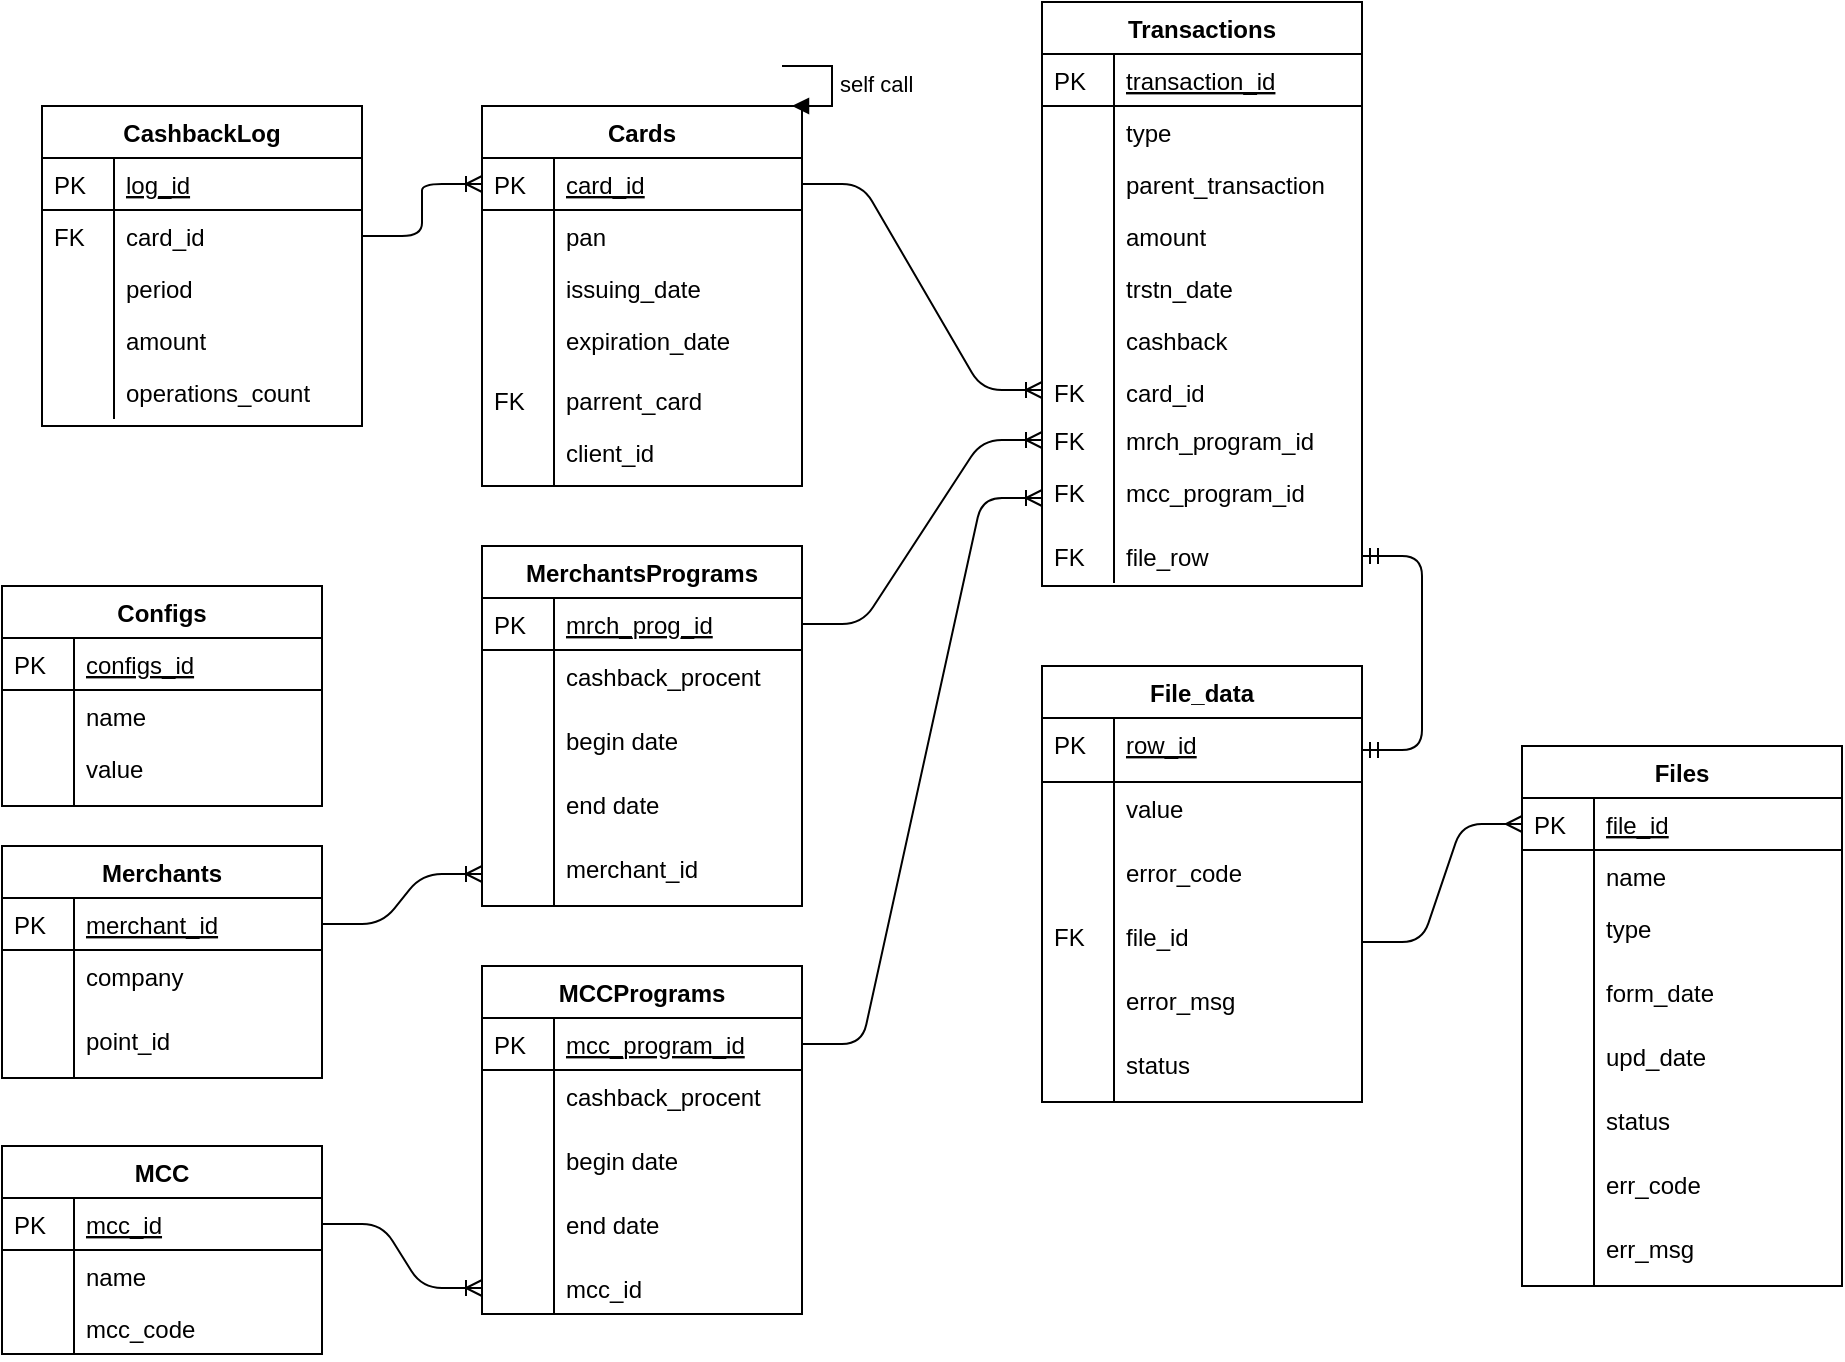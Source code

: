 <mxfile version="12.6.5" type="device"><diagram id="C5RBs43oDa-KdzZeNtuy" name="Page-1"><mxGraphModel dx="868" dy="510" grid="1" gridSize="10" guides="1" tooltips="1" connect="1" arrows="1" fold="1" page="1" pageScale="1" pageWidth="827" pageHeight="1169" math="0" shadow="0"><root><mxCell id="WIyWlLk6GJQsqaUBKTNV-0"/><mxCell id="WIyWlLk6GJQsqaUBKTNV-1" parent="WIyWlLk6GJQsqaUBKTNV-0"/><mxCell id="gEONEo4v_R8GMFV86yRh-58" value="" style="edgeStyle=entityRelationEdgeStyle;fontSize=12;html=1;endArrow=ERoneToMany;exitX=1;exitY=0.5;exitDx=0;exitDy=0;entryX=0;entryY=0.5;entryDx=0;entryDy=0;" parent="WIyWlLk6GJQsqaUBKTNV-1" source="zkfFHV4jXpPFQw0GAbJ--57" target="gEONEo4v_R8GMFV86yRh-26" edge="1"><mxGeometry width="100" height="100" relative="1" as="geometry"><mxPoint x="570" y="620" as="sourcePoint"/><mxPoint x="610" y="460" as="targetPoint"/></mxGeometry></mxCell><mxCell id="gEONEo4v_R8GMFV86yRh-15" value="Transactions" style="swimlane;fontStyle=1;childLayout=stackLayout;horizontal=1;startSize=26;horizontalStack=0;resizeParent=1;resizeLast=0;collapsible=1;marginBottom=0;rounded=0;shadow=0;strokeWidth=1;" parent="WIyWlLk6GJQsqaUBKTNV-1" vertex="1"><mxGeometry x="520" y="188" width="160" height="292" as="geometry"><mxRectangle x="20" y="80" width="160" height="26" as="alternateBounds"/></mxGeometry></mxCell><mxCell id="gEONEo4v_R8GMFV86yRh-16" value="transaction_id" style="shape=partialRectangle;top=0;left=0;right=0;bottom=1;align=left;verticalAlign=top;fillColor=none;spacingLeft=40;spacingRight=4;overflow=hidden;rotatable=0;points=[[0,0.5],[1,0.5]];portConstraint=eastwest;dropTarget=0;rounded=0;shadow=0;strokeWidth=1;fontStyle=4" parent="gEONEo4v_R8GMFV86yRh-15" vertex="1"><mxGeometry y="26" width="160" height="26" as="geometry"/></mxCell><mxCell id="gEONEo4v_R8GMFV86yRh-17" value="PK" style="shape=partialRectangle;top=0;left=0;bottom=0;fillColor=none;align=left;verticalAlign=top;spacingLeft=4;spacingRight=4;overflow=hidden;rotatable=0;points=[];portConstraint=eastwest;part=1;" parent="gEONEo4v_R8GMFV86yRh-16" vertex="1" connectable="0"><mxGeometry width="36" height="26" as="geometry"/></mxCell><mxCell id="gEONEo4v_R8GMFV86yRh-20" value="type" style="shape=partialRectangle;top=0;left=0;right=0;bottom=0;align=left;verticalAlign=top;fillColor=none;spacingLeft=40;spacingRight=4;overflow=hidden;rotatable=0;points=[[0,0.5],[1,0.5]];portConstraint=eastwest;dropTarget=0;rounded=0;shadow=0;strokeWidth=1;" parent="gEONEo4v_R8GMFV86yRh-15" vertex="1"><mxGeometry y="52" width="160" height="26" as="geometry"/></mxCell><mxCell id="gEONEo4v_R8GMFV86yRh-21" value="" style="shape=partialRectangle;top=0;left=0;bottom=0;fillColor=none;align=left;verticalAlign=top;spacingLeft=4;spacingRight=4;overflow=hidden;rotatable=0;points=[];portConstraint=eastwest;part=1;" parent="gEONEo4v_R8GMFV86yRh-20" vertex="1" connectable="0"><mxGeometry width="36" height="26" as="geometry"/></mxCell><mxCell id="P6a0DR1xNU0cWW9KF5cL-7" value="parent_transaction" style="shape=partialRectangle;top=0;left=0;right=0;bottom=0;align=left;verticalAlign=top;fillColor=none;spacingLeft=40;spacingRight=4;overflow=hidden;rotatable=0;points=[[0,0.5],[1,0.5]];portConstraint=eastwest;dropTarget=0;rounded=0;shadow=0;strokeWidth=1;" parent="gEONEo4v_R8GMFV86yRh-15" vertex="1"><mxGeometry y="78" width="160" height="26" as="geometry"/></mxCell><mxCell id="P6a0DR1xNU0cWW9KF5cL-8" value="" style="shape=partialRectangle;top=0;left=0;bottom=0;fillColor=none;align=left;verticalAlign=top;spacingLeft=4;spacingRight=4;overflow=hidden;rotatable=0;points=[];portConstraint=eastwest;part=1;" parent="P6a0DR1xNU0cWW9KF5cL-7" vertex="1" connectable="0"><mxGeometry width="36" height="26" as="geometry"/></mxCell><mxCell id="P6a0DR1xNU0cWW9KF5cL-3" value="amount" style="shape=partialRectangle;top=0;left=0;right=0;bottom=0;align=left;verticalAlign=top;fillColor=none;spacingLeft=40;spacingRight=4;overflow=hidden;rotatable=0;points=[[0,0.5],[1,0.5]];portConstraint=eastwest;dropTarget=0;rounded=0;shadow=0;strokeWidth=1;" parent="gEONEo4v_R8GMFV86yRh-15" vertex="1"><mxGeometry y="104" width="160" height="26" as="geometry"/></mxCell><mxCell id="P6a0DR1xNU0cWW9KF5cL-4" value="" style="shape=partialRectangle;top=0;left=0;bottom=0;fillColor=none;align=left;verticalAlign=top;spacingLeft=4;spacingRight=4;overflow=hidden;rotatable=0;points=[];portConstraint=eastwest;part=1;" parent="P6a0DR1xNU0cWW9KF5cL-3" vertex="1" connectable="0"><mxGeometry width="36" height="26" as="geometry"/></mxCell><mxCell id="gEONEo4v_R8GMFV86yRh-24" value="trstn_date" style="shape=partialRectangle;top=0;left=0;right=0;bottom=0;align=left;verticalAlign=top;fillColor=none;spacingLeft=40;spacingRight=4;overflow=hidden;rotatable=0;points=[[0,0.5],[1,0.5]];portConstraint=eastwest;dropTarget=0;rounded=0;shadow=0;strokeWidth=1;" parent="gEONEo4v_R8GMFV86yRh-15" vertex="1"><mxGeometry y="130" width="160" height="26" as="geometry"/></mxCell><mxCell id="gEONEo4v_R8GMFV86yRh-25" value="" style="shape=partialRectangle;top=0;left=0;bottom=0;fillColor=none;align=left;verticalAlign=top;spacingLeft=4;spacingRight=4;overflow=hidden;rotatable=0;points=[];portConstraint=eastwest;part=1;" parent="gEONEo4v_R8GMFV86yRh-24" vertex="1" connectable="0"><mxGeometry width="36" height="26" as="geometry"/></mxCell><mxCell id="1_ylESjSprIr4D5cZhgV-0" value="cashback" style="shape=partialRectangle;top=0;left=0;right=0;bottom=0;align=left;verticalAlign=top;fillColor=none;spacingLeft=40;spacingRight=4;overflow=hidden;rotatable=0;points=[[0,0.5],[1,0.5]];portConstraint=eastwest;dropTarget=0;rounded=0;shadow=0;strokeWidth=1;" parent="gEONEo4v_R8GMFV86yRh-15" vertex="1"><mxGeometry y="156" width="160" height="26" as="geometry"/></mxCell><mxCell id="1_ylESjSprIr4D5cZhgV-1" value="" style="shape=partialRectangle;top=0;left=0;bottom=0;fillColor=none;align=left;verticalAlign=top;spacingLeft=4;spacingRight=4;overflow=hidden;rotatable=0;points=[];portConstraint=eastwest;part=1;" parent="1_ylESjSprIr4D5cZhgV-0" vertex="1" connectable="0"><mxGeometry width="36" height="26" as="geometry"/></mxCell><mxCell id="gEONEo4v_R8GMFV86yRh-26" value="card_id" style="shape=partialRectangle;top=0;left=0;right=0;bottom=0;align=left;verticalAlign=top;fillColor=none;spacingLeft=40;spacingRight=4;overflow=hidden;rotatable=0;points=[[0,0.5],[1,0.5]];portConstraint=eastwest;dropTarget=0;rounded=0;shadow=0;strokeWidth=1;" parent="gEONEo4v_R8GMFV86yRh-15" vertex="1"><mxGeometry y="182" width="160" height="24" as="geometry"/></mxCell><mxCell id="gEONEo4v_R8GMFV86yRh-27" value="FK" style="shape=partialRectangle;top=0;left=0;bottom=0;fillColor=none;align=left;verticalAlign=top;spacingLeft=4;spacingRight=4;overflow=hidden;rotatable=0;points=[];portConstraint=eastwest;part=1;" parent="gEONEo4v_R8GMFV86yRh-26" vertex="1" connectable="0"><mxGeometry width="36" height="24" as="geometry"/></mxCell><mxCell id="0Up27arB0vdvBi7z19CJ-59" value="mrch_program_id" style="shape=partialRectangle;top=0;left=0;right=0;bottom=0;align=left;verticalAlign=top;fillColor=none;spacingLeft=40;spacingRight=4;overflow=hidden;rotatable=0;points=[[0,0.5],[1,0.5]];portConstraint=eastwest;dropTarget=0;rounded=0;shadow=0;strokeWidth=1;" parent="gEONEo4v_R8GMFV86yRh-15" vertex="1"><mxGeometry y="206" width="160" height="26" as="geometry"/></mxCell><mxCell id="0Up27arB0vdvBi7z19CJ-60" value="FK" style="shape=partialRectangle;top=0;left=0;bottom=0;fillColor=none;align=left;verticalAlign=top;spacingLeft=4;spacingRight=4;overflow=hidden;rotatable=0;points=[];portConstraint=eastwest;part=1;" parent="0Up27arB0vdvBi7z19CJ-59" vertex="1" connectable="0"><mxGeometry width="36" height="26" as="geometry"/></mxCell><mxCell id="0Up27arB0vdvBi7z19CJ-61" value="mcc_program_id" style="shape=partialRectangle;top=0;left=0;right=0;bottom=0;align=left;verticalAlign=top;fillColor=none;spacingLeft=40;spacingRight=4;overflow=hidden;rotatable=0;points=[[0,0.5],[1,0.5]];portConstraint=eastwest;dropTarget=0;rounded=0;shadow=0;strokeWidth=1;" parent="gEONEo4v_R8GMFV86yRh-15" vertex="1"><mxGeometry y="232" width="160" height="32" as="geometry"/></mxCell><mxCell id="0Up27arB0vdvBi7z19CJ-62" value="FK" style="shape=partialRectangle;top=0;left=0;bottom=0;fillColor=none;align=left;verticalAlign=top;spacingLeft=4;spacingRight=4;overflow=hidden;rotatable=0;points=[];portConstraint=eastwest;part=1;" parent="0Up27arB0vdvBi7z19CJ-61" vertex="1" connectable="0"><mxGeometry width="36" height="32.0" as="geometry"/></mxCell><mxCell id="Ptuxsa6MDqTzqSJU3Ab3-44" value="file_row" style="shape=partialRectangle;top=0;left=0;right=0;bottom=0;align=left;verticalAlign=top;fillColor=none;spacingLeft=40;spacingRight=4;overflow=hidden;rotatable=0;points=[[0,0.5],[1,0.5]];portConstraint=eastwest;dropTarget=0;rounded=0;shadow=0;strokeWidth=1;" parent="gEONEo4v_R8GMFV86yRh-15" vertex="1"><mxGeometry y="264" width="160" height="26" as="geometry"/></mxCell><mxCell id="Ptuxsa6MDqTzqSJU3Ab3-45" value="FK" style="shape=partialRectangle;top=0;left=0;bottom=0;fillColor=none;align=left;verticalAlign=top;spacingLeft=4;spacingRight=4;overflow=hidden;rotatable=0;points=[];portConstraint=eastwest;part=1;" parent="Ptuxsa6MDqTzqSJU3Ab3-44" vertex="1" connectable="0"><mxGeometry width="36" height="26" as="geometry"/></mxCell><mxCell id="gEONEo4v_R8GMFV86yRh-69" value="" style="edgeStyle=entityRelationEdgeStyle;fontSize=12;html=1;endArrow=ERoneToMany;exitX=1;exitY=0.5;exitDx=0;exitDy=0;entryX=0;entryY=0.5;entryDx=0;entryDy=0;" parent="WIyWlLk6GJQsqaUBKTNV-1" source="gEONEo4v_R8GMFV86yRh-41" target="0Up27arB0vdvBi7z19CJ-59" edge="1"><mxGeometry width="100" height="100" relative="1" as="geometry"><mxPoint x="300" y="570" as="sourcePoint"/><mxPoint x="439" y="562" as="targetPoint"/></mxGeometry></mxCell><mxCell id="zkfFHV4jXpPFQw0GAbJ--56" value="Cards" style="swimlane;fontStyle=1;childLayout=stackLayout;horizontal=1;startSize=26;horizontalStack=0;resizeParent=1;resizeLast=0;collapsible=1;marginBottom=0;rounded=0;shadow=0;strokeWidth=1;" parent="WIyWlLk6GJQsqaUBKTNV-1" vertex="1"><mxGeometry x="240" y="240" width="160" height="190" as="geometry"><mxRectangle x="260" y="80" width="160" height="26" as="alternateBounds"/></mxGeometry></mxCell><mxCell id="zkfFHV4jXpPFQw0GAbJ--57" value="card_id" style="shape=partialRectangle;top=0;left=0;right=0;bottom=1;align=left;verticalAlign=top;fillColor=none;spacingLeft=40;spacingRight=4;overflow=hidden;rotatable=0;points=[[0,0.5],[1,0.5]];portConstraint=eastwest;dropTarget=0;rounded=0;shadow=0;strokeWidth=1;fontStyle=4" parent="zkfFHV4jXpPFQw0GAbJ--56" vertex="1"><mxGeometry y="26" width="160" height="26" as="geometry"/></mxCell><mxCell id="zkfFHV4jXpPFQw0GAbJ--58" value="PK" style="shape=partialRectangle;top=0;left=0;bottom=0;fillColor=none;align=left;verticalAlign=top;spacingLeft=4;spacingRight=4;overflow=hidden;rotatable=0;points=[];portConstraint=eastwest;part=1;" parent="zkfFHV4jXpPFQw0GAbJ--57" vertex="1" connectable="0"><mxGeometry width="36" height="26" as="geometry"/></mxCell><mxCell id="FwsT3WG1YBMy5_HU_AfK-5" value="pan" style="shape=partialRectangle;top=0;left=0;right=0;bottom=0;align=left;verticalAlign=top;fillColor=none;spacingLeft=40;spacingRight=4;overflow=hidden;rotatable=0;points=[[0,0.5],[1,0.5]];portConstraint=eastwest;dropTarget=0;rounded=0;shadow=0;strokeWidth=1;" parent="zkfFHV4jXpPFQw0GAbJ--56" vertex="1"><mxGeometry y="52" width="160" height="26" as="geometry"/></mxCell><mxCell id="FwsT3WG1YBMy5_HU_AfK-6" value="" style="shape=partialRectangle;top=0;left=0;bottom=0;fillColor=none;align=left;verticalAlign=top;spacingLeft=4;spacingRight=4;overflow=hidden;rotatable=0;points=[];portConstraint=eastwest;part=1;" parent="FwsT3WG1YBMy5_HU_AfK-5" vertex="1" connectable="0"><mxGeometry width="36" height="26" as="geometry"/></mxCell><mxCell id="zkfFHV4jXpPFQw0GAbJ--61" value="issuing_date" style="shape=partialRectangle;top=0;left=0;right=0;bottom=0;align=left;verticalAlign=top;fillColor=none;spacingLeft=40;spacingRight=4;overflow=hidden;rotatable=0;points=[[0,0.5],[1,0.5]];portConstraint=eastwest;dropTarget=0;rounded=0;shadow=0;strokeWidth=1;" parent="zkfFHV4jXpPFQw0GAbJ--56" vertex="1"><mxGeometry y="78" width="160" height="26" as="geometry"/></mxCell><mxCell id="zkfFHV4jXpPFQw0GAbJ--62" value="" style="shape=partialRectangle;top=0;left=0;bottom=0;fillColor=none;align=left;verticalAlign=top;spacingLeft=4;spacingRight=4;overflow=hidden;rotatable=0;points=[];portConstraint=eastwest;part=1;" parent="zkfFHV4jXpPFQw0GAbJ--61" vertex="1" connectable="0"><mxGeometry width="36" height="26" as="geometry"/></mxCell><mxCell id="gEONEo4v_R8GMFV86yRh-11" value="expiration_date" style="shape=partialRectangle;top=0;left=0;right=0;bottom=0;align=left;verticalAlign=top;fillColor=none;spacingLeft=40;spacingRight=4;overflow=hidden;rotatable=0;points=[[0,0.5],[1,0.5]];portConstraint=eastwest;dropTarget=0;rounded=0;shadow=0;strokeWidth=1;" parent="zkfFHV4jXpPFQw0GAbJ--56" vertex="1"><mxGeometry y="104" width="160" height="30" as="geometry"/></mxCell><mxCell id="gEONEo4v_R8GMFV86yRh-12" value="" style="shape=partialRectangle;top=0;left=0;bottom=0;fillColor=none;align=left;verticalAlign=top;spacingLeft=4;spacingRight=4;overflow=hidden;rotatable=0;points=[];portConstraint=eastwest;part=1;" parent="gEONEo4v_R8GMFV86yRh-11" vertex="1" connectable="0"><mxGeometry width="36" height="30.0" as="geometry"/></mxCell><mxCell id="gEONEo4v_R8GMFV86yRh-13" value="parrent_card" style="shape=partialRectangle;top=0;left=0;right=0;bottom=0;align=left;verticalAlign=top;fillColor=none;spacingLeft=40;spacingRight=4;overflow=hidden;rotatable=0;points=[[0,0.5],[1,0.5]];portConstraint=eastwest;dropTarget=0;rounded=0;shadow=0;strokeWidth=1;" parent="zkfFHV4jXpPFQw0GAbJ--56" vertex="1"><mxGeometry y="134" width="160" height="26" as="geometry"/></mxCell><mxCell id="gEONEo4v_R8GMFV86yRh-14" value="FK" style="shape=partialRectangle;top=0;left=0;bottom=0;fillColor=none;align=left;verticalAlign=top;spacingLeft=4;spacingRight=4;overflow=hidden;rotatable=0;points=[];portConstraint=eastwest;part=1;" parent="gEONEo4v_R8GMFV86yRh-13" vertex="1" connectable="0"><mxGeometry width="36" height="26" as="geometry"/></mxCell><mxCell id="0Up27arB0vdvBi7z19CJ-105" value="client_id" style="shape=partialRectangle;top=0;left=0;right=0;bottom=0;align=left;verticalAlign=top;fillColor=none;spacingLeft=40;spacingRight=4;overflow=hidden;rotatable=0;points=[[0,0.5],[1,0.5]];portConstraint=eastwest;dropTarget=0;rounded=0;shadow=0;strokeWidth=1;" parent="zkfFHV4jXpPFQw0GAbJ--56" vertex="1"><mxGeometry y="160" width="160" height="30" as="geometry"/></mxCell><mxCell id="0Up27arB0vdvBi7z19CJ-106" value="" style="shape=partialRectangle;top=0;left=0;bottom=0;fillColor=none;align=left;verticalAlign=top;spacingLeft=4;spacingRight=4;overflow=hidden;rotatable=0;points=[];portConstraint=eastwest;part=1;" parent="0Up27arB0vdvBi7z19CJ-105" vertex="1" connectable="0"><mxGeometry width="36" height="30.0" as="geometry"/></mxCell><mxCell id="gEONEo4v_R8GMFV86yRh-40" value="MerchantsPrograms" style="swimlane;fontStyle=1;childLayout=stackLayout;horizontal=1;startSize=26;horizontalStack=0;resizeParent=1;resizeLast=0;collapsible=1;marginBottom=0;rounded=0;shadow=0;strokeWidth=1;" parent="WIyWlLk6GJQsqaUBKTNV-1" vertex="1"><mxGeometry x="240" y="460" width="160" height="180" as="geometry"><mxRectangle x="260" y="80" width="160" height="26" as="alternateBounds"/></mxGeometry></mxCell><mxCell id="gEONEo4v_R8GMFV86yRh-41" value="mrch_prog_id" style="shape=partialRectangle;top=0;left=0;right=0;bottom=1;align=left;verticalAlign=top;fillColor=none;spacingLeft=40;spacingRight=4;overflow=hidden;rotatable=0;points=[[0,0.5],[1,0.5]];portConstraint=eastwest;dropTarget=0;rounded=0;shadow=0;strokeWidth=1;fontStyle=4" parent="gEONEo4v_R8GMFV86yRh-40" vertex="1"><mxGeometry y="26" width="160" height="26" as="geometry"/></mxCell><mxCell id="gEONEo4v_R8GMFV86yRh-42" value="PK" style="shape=partialRectangle;top=0;left=0;bottom=0;fillColor=none;align=left;verticalAlign=top;spacingLeft=4;spacingRight=4;overflow=hidden;rotatable=0;points=[];portConstraint=eastwest;part=1;" parent="gEONEo4v_R8GMFV86yRh-41" vertex="1" connectable="0"><mxGeometry width="36" height="26" as="geometry"/></mxCell><mxCell id="0Up27arB0vdvBi7z19CJ-11" value="cashback_procent" style="shape=partialRectangle;top=0;left=0;right=0;bottom=0;align=left;verticalAlign=top;fillColor=none;spacingLeft=40;spacingRight=4;overflow=hidden;rotatable=0;points=[[0,0.5],[1,0.5]];portConstraint=eastwest;dropTarget=0;rounded=0;shadow=0;strokeWidth=1;" parent="gEONEo4v_R8GMFV86yRh-40" vertex="1"><mxGeometry y="52" width="160" height="32" as="geometry"/></mxCell><mxCell id="0Up27arB0vdvBi7z19CJ-12" value="" style="shape=partialRectangle;top=0;left=0;bottom=0;fillColor=none;align=left;verticalAlign=top;spacingLeft=4;spacingRight=4;overflow=hidden;rotatable=0;points=[];portConstraint=eastwest;part=1;" parent="0Up27arB0vdvBi7z19CJ-11" vertex="1" connectable="0"><mxGeometry width="36" height="32.0" as="geometry"/></mxCell><mxCell id="0Up27arB0vdvBi7z19CJ-83" value="begin date" style="shape=partialRectangle;top=0;left=0;right=0;bottom=0;align=left;verticalAlign=top;fillColor=none;spacingLeft=40;spacingRight=4;overflow=hidden;rotatable=0;points=[[0,0.5],[1,0.5]];portConstraint=eastwest;dropTarget=0;rounded=0;shadow=0;strokeWidth=1;" parent="gEONEo4v_R8GMFV86yRh-40" vertex="1"><mxGeometry y="84" width="160" height="32" as="geometry"/></mxCell><mxCell id="0Up27arB0vdvBi7z19CJ-84" value="" style="shape=partialRectangle;top=0;left=0;bottom=0;fillColor=none;align=left;verticalAlign=top;spacingLeft=4;spacingRight=4;overflow=hidden;rotatable=0;points=[];portConstraint=eastwest;part=1;" parent="0Up27arB0vdvBi7z19CJ-83" vertex="1" connectable="0"><mxGeometry width="36" height="32" as="geometry"/></mxCell><mxCell id="0Up27arB0vdvBi7z19CJ-85" value="end date" style="shape=partialRectangle;top=0;left=0;right=0;bottom=0;align=left;verticalAlign=top;fillColor=none;spacingLeft=40;spacingRight=4;overflow=hidden;rotatable=0;points=[[0,0.5],[1,0.5]];portConstraint=eastwest;dropTarget=0;rounded=0;shadow=0;strokeWidth=1;" parent="gEONEo4v_R8GMFV86yRh-40" vertex="1"><mxGeometry y="116" width="160" height="32" as="geometry"/></mxCell><mxCell id="0Up27arB0vdvBi7z19CJ-86" value="" style="shape=partialRectangle;top=0;left=0;bottom=0;fillColor=none;align=left;verticalAlign=top;spacingLeft=4;spacingRight=4;overflow=hidden;rotatable=0;points=[];portConstraint=eastwest;part=1;" parent="0Up27arB0vdvBi7z19CJ-85" vertex="1" connectable="0"><mxGeometry width="36" height="32" as="geometry"/></mxCell><mxCell id="0Up27arB0vdvBi7z19CJ-124" value="merchant_id" style="shape=partialRectangle;top=0;left=0;right=0;bottom=0;align=left;verticalAlign=top;fillColor=none;spacingLeft=40;spacingRight=4;overflow=hidden;rotatable=0;points=[[0,0.5],[1,0.5]];portConstraint=eastwest;dropTarget=0;rounded=0;shadow=0;strokeWidth=1;" parent="gEONEo4v_R8GMFV86yRh-40" vertex="1"><mxGeometry y="148" width="160" height="32" as="geometry"/></mxCell><mxCell id="0Up27arB0vdvBi7z19CJ-125" value="" style="shape=partialRectangle;top=0;left=0;bottom=0;fillColor=none;align=left;verticalAlign=top;spacingLeft=4;spacingRight=4;overflow=hidden;rotatable=0;points=[];portConstraint=eastwest;part=1;" parent="0Up27arB0vdvBi7z19CJ-124" vertex="1" connectable="0"><mxGeometry width="36" height="32" as="geometry"/></mxCell><mxCell id="0Up27arB0vdvBi7z19CJ-13" value="Configs" style="swimlane;fontStyle=1;childLayout=stackLayout;horizontal=1;startSize=26;horizontalStack=0;resizeParent=1;resizeLast=0;collapsible=1;marginBottom=0;rounded=0;shadow=0;strokeWidth=1;" parent="WIyWlLk6GJQsqaUBKTNV-1" vertex="1"><mxGeometry y="480" width="160" height="110" as="geometry"><mxRectangle x="260" y="80" width="160" height="26" as="alternateBounds"/></mxGeometry></mxCell><mxCell id="0Up27arB0vdvBi7z19CJ-14" value="configs_id" style="shape=partialRectangle;top=0;left=0;right=0;bottom=1;align=left;verticalAlign=top;fillColor=none;spacingLeft=40;spacingRight=4;overflow=hidden;rotatable=0;points=[[0,0.5],[1,0.5]];portConstraint=eastwest;dropTarget=0;rounded=0;shadow=0;strokeWidth=1;fontStyle=4" parent="0Up27arB0vdvBi7z19CJ-13" vertex="1"><mxGeometry y="26" width="160" height="26" as="geometry"/></mxCell><mxCell id="0Up27arB0vdvBi7z19CJ-15" value="PK" style="shape=partialRectangle;top=0;left=0;bottom=0;fillColor=none;align=left;verticalAlign=top;spacingLeft=4;spacingRight=4;overflow=hidden;rotatable=0;points=[];portConstraint=eastwest;part=1;" parent="0Up27arB0vdvBi7z19CJ-14" vertex="1" connectable="0"><mxGeometry width="36" height="26" as="geometry"/></mxCell><mxCell id="0Up27arB0vdvBi7z19CJ-16" value="name" style="shape=partialRectangle;top=0;left=0;right=0;bottom=0;align=left;verticalAlign=top;fillColor=none;spacingLeft=40;spacingRight=4;overflow=hidden;rotatable=0;points=[[0,0.5],[1,0.5]];portConstraint=eastwest;dropTarget=0;rounded=0;shadow=0;strokeWidth=1;" parent="0Up27arB0vdvBi7z19CJ-13" vertex="1"><mxGeometry y="52" width="160" height="26" as="geometry"/></mxCell><mxCell id="0Up27arB0vdvBi7z19CJ-17" value="" style="shape=partialRectangle;top=0;left=0;bottom=0;fillColor=none;align=left;verticalAlign=top;spacingLeft=4;spacingRight=4;overflow=hidden;rotatable=0;points=[];portConstraint=eastwest;part=1;" parent="0Up27arB0vdvBi7z19CJ-16" vertex="1" connectable="0"><mxGeometry width="36" height="26" as="geometry"/></mxCell><mxCell id="0Up27arB0vdvBi7z19CJ-18" value="value" style="shape=partialRectangle;top=0;left=0;right=0;bottom=0;align=left;verticalAlign=top;fillColor=none;spacingLeft=40;spacingRight=4;overflow=hidden;rotatable=0;points=[[0,0.5],[1,0.5]];portConstraint=eastwest;dropTarget=0;rounded=0;shadow=0;strokeWidth=1;" parent="0Up27arB0vdvBi7z19CJ-13" vertex="1"><mxGeometry y="78" width="160" height="32" as="geometry"/></mxCell><mxCell id="0Up27arB0vdvBi7z19CJ-19" value="" style="shape=partialRectangle;top=0;left=0;bottom=0;fillColor=none;align=left;verticalAlign=top;spacingLeft=4;spacingRight=4;overflow=hidden;rotatable=0;points=[];portConstraint=eastwest;part=1;" parent="0Up27arB0vdvBi7z19CJ-18" vertex="1" connectable="0"><mxGeometry width="36" height="32.0" as="geometry"/></mxCell><mxCell id="0Up27arB0vdvBi7z19CJ-73" value="CashbackLog" style="swimlane;fontStyle=1;childLayout=stackLayout;horizontal=1;startSize=26;horizontalStack=0;resizeParent=1;resizeLast=0;collapsible=1;marginBottom=0;rounded=0;shadow=0;strokeWidth=1;" parent="WIyWlLk6GJQsqaUBKTNV-1" vertex="1"><mxGeometry x="20" y="240" width="160" height="160" as="geometry"><mxRectangle x="260" y="80" width="160" height="26" as="alternateBounds"/></mxGeometry></mxCell><mxCell id="0Up27arB0vdvBi7z19CJ-74" value="log_id" style="shape=partialRectangle;top=0;left=0;right=0;bottom=1;align=left;verticalAlign=top;fillColor=none;spacingLeft=40;spacingRight=4;overflow=hidden;rotatable=0;points=[[0,0.5],[1,0.5]];portConstraint=eastwest;dropTarget=0;rounded=0;shadow=0;strokeWidth=1;fontStyle=4" parent="0Up27arB0vdvBi7z19CJ-73" vertex="1"><mxGeometry y="26" width="160" height="26" as="geometry"/></mxCell><mxCell id="0Up27arB0vdvBi7z19CJ-75" value="PK" style="shape=partialRectangle;top=0;left=0;bottom=0;fillColor=none;align=left;verticalAlign=top;spacingLeft=4;spacingRight=4;overflow=hidden;rotatable=0;points=[];portConstraint=eastwest;part=1;" parent="0Up27arB0vdvBi7z19CJ-74" vertex="1" connectable="0"><mxGeometry width="36" height="26" as="geometry"/></mxCell><mxCell id="P6a0DR1xNU0cWW9KF5cL-18" value="card_id" style="shape=partialRectangle;top=0;left=0;right=0;bottom=0;align=left;verticalAlign=top;fillColor=none;spacingLeft=40;spacingRight=4;overflow=hidden;rotatable=0;points=[[0,0.5],[1,0.5]];portConstraint=eastwest;dropTarget=0;rounded=0;shadow=0;strokeWidth=1;" parent="0Up27arB0vdvBi7z19CJ-73" vertex="1"><mxGeometry y="52" width="160" height="26" as="geometry"/></mxCell><mxCell id="P6a0DR1xNU0cWW9KF5cL-19" value="FK" style="shape=partialRectangle;top=0;left=0;bottom=0;fillColor=none;align=left;verticalAlign=top;spacingLeft=4;spacingRight=4;overflow=hidden;rotatable=0;points=[];portConstraint=eastwest;part=1;" parent="P6a0DR1xNU0cWW9KF5cL-18" vertex="1" connectable="0"><mxGeometry width="36" height="26" as="geometry"/></mxCell><mxCell id="0Up27arB0vdvBi7z19CJ-109" value="period" style="shape=partialRectangle;top=0;left=0;right=0;bottom=0;align=left;verticalAlign=top;fillColor=none;spacingLeft=40;spacingRight=4;overflow=hidden;rotatable=0;points=[[0,0.5],[1,0.5]];portConstraint=eastwest;dropTarget=0;rounded=0;shadow=0;strokeWidth=1;" parent="0Up27arB0vdvBi7z19CJ-73" vertex="1"><mxGeometry y="78" width="160" height="26" as="geometry"/></mxCell><mxCell id="0Up27arB0vdvBi7z19CJ-110" value="" style="shape=partialRectangle;top=0;left=0;bottom=0;fillColor=none;align=left;verticalAlign=top;spacingLeft=4;spacingRight=4;overflow=hidden;rotatable=0;points=[];portConstraint=eastwest;part=1;" parent="0Up27arB0vdvBi7z19CJ-109" vertex="1" connectable="0"><mxGeometry width="36" height="26" as="geometry"/></mxCell><mxCell id="P6a0DR1xNU0cWW9KF5cL-1" value="amount" style="shape=partialRectangle;top=0;left=0;right=0;bottom=0;align=left;verticalAlign=top;fillColor=none;spacingLeft=40;spacingRight=4;overflow=hidden;rotatable=0;points=[[0,0.5],[1,0.5]];portConstraint=eastwest;dropTarget=0;rounded=0;shadow=0;strokeWidth=1;" parent="0Up27arB0vdvBi7z19CJ-73" vertex="1"><mxGeometry y="104" width="160" height="26" as="geometry"/></mxCell><mxCell id="P6a0DR1xNU0cWW9KF5cL-2" value="" style="shape=partialRectangle;top=0;left=0;bottom=0;fillColor=none;align=left;verticalAlign=top;spacingLeft=4;spacingRight=4;overflow=hidden;rotatable=0;points=[];portConstraint=eastwest;part=1;" parent="P6a0DR1xNU0cWW9KF5cL-1" vertex="1" connectable="0"><mxGeometry width="36" height="26" as="geometry"/></mxCell><mxCell id="P6a0DR1xNU0cWW9KF5cL-16" value="operations_count" style="shape=partialRectangle;top=0;left=0;right=0;bottom=0;align=left;verticalAlign=top;fillColor=none;spacingLeft=40;spacingRight=4;overflow=hidden;rotatable=0;points=[[0,0.5],[1,0.5]];portConstraint=eastwest;dropTarget=0;rounded=0;shadow=0;strokeWidth=1;" parent="0Up27arB0vdvBi7z19CJ-73" vertex="1"><mxGeometry y="130" width="160" height="26" as="geometry"/></mxCell><mxCell id="P6a0DR1xNU0cWW9KF5cL-17" value="" style="shape=partialRectangle;top=0;left=0;bottom=0;fillColor=none;align=left;verticalAlign=top;spacingLeft=4;spacingRight=4;overflow=hidden;rotatable=0;points=[];portConstraint=eastwest;part=1;" parent="P6a0DR1xNU0cWW9KF5cL-16" vertex="1" connectable="0"><mxGeometry width="36" height="26" as="geometry"/></mxCell><mxCell id="0Up27arB0vdvBi7z19CJ-87" value="Merchants" style="swimlane;fontStyle=1;childLayout=stackLayout;horizontal=1;startSize=26;horizontalStack=0;resizeParent=1;resizeLast=0;collapsible=1;marginBottom=0;rounded=0;shadow=0;strokeWidth=1;" parent="WIyWlLk6GJQsqaUBKTNV-1" vertex="1"><mxGeometry y="610" width="160" height="116" as="geometry"><mxRectangle x="260" y="80" width="160" height="26" as="alternateBounds"/></mxGeometry></mxCell><mxCell id="0Up27arB0vdvBi7z19CJ-88" value="merchant_id" style="shape=partialRectangle;top=0;left=0;right=0;bottom=1;align=left;verticalAlign=top;fillColor=none;spacingLeft=40;spacingRight=4;overflow=hidden;rotatable=0;points=[[0,0.5],[1,0.5]];portConstraint=eastwest;dropTarget=0;rounded=0;shadow=0;strokeWidth=1;fontStyle=4" parent="0Up27arB0vdvBi7z19CJ-87" vertex="1"><mxGeometry y="26" width="160" height="26" as="geometry"/></mxCell><mxCell id="0Up27arB0vdvBi7z19CJ-89" value="PK" style="shape=partialRectangle;top=0;left=0;bottom=0;fillColor=none;align=left;verticalAlign=top;spacingLeft=4;spacingRight=4;overflow=hidden;rotatable=0;points=[];portConstraint=eastwest;part=1;" parent="0Up27arB0vdvBi7z19CJ-88" vertex="1" connectable="0"><mxGeometry width="36" height="26" as="geometry"/></mxCell><mxCell id="0Up27arB0vdvBi7z19CJ-92" value="company" style="shape=partialRectangle;top=0;left=0;right=0;bottom=0;align=left;verticalAlign=top;fillColor=none;spacingLeft=40;spacingRight=4;overflow=hidden;rotatable=0;points=[[0,0.5],[1,0.5]];portConstraint=eastwest;dropTarget=0;rounded=0;shadow=0;strokeWidth=1;" parent="0Up27arB0vdvBi7z19CJ-87" vertex="1"><mxGeometry y="52" width="160" height="32" as="geometry"/></mxCell><mxCell id="0Up27arB0vdvBi7z19CJ-93" value="" style="shape=partialRectangle;top=0;left=0;bottom=0;fillColor=none;align=left;verticalAlign=top;spacingLeft=4;spacingRight=4;overflow=hidden;rotatable=0;points=[];portConstraint=eastwest;part=1;" parent="0Up27arB0vdvBi7z19CJ-92" vertex="1" connectable="0"><mxGeometry width="36" height="32.0" as="geometry"/></mxCell><mxCell id="Ptuxsa6MDqTzqSJU3Ab3-62" value="point_id" style="shape=partialRectangle;top=0;left=0;right=0;bottom=0;align=left;verticalAlign=top;fillColor=none;spacingLeft=40;spacingRight=4;overflow=hidden;rotatable=0;points=[[0,0.5],[1,0.5]];portConstraint=eastwest;dropTarget=0;rounded=0;shadow=0;strokeWidth=1;" parent="0Up27arB0vdvBi7z19CJ-87" vertex="1"><mxGeometry y="84" width="160" height="32" as="geometry"/></mxCell><mxCell id="Ptuxsa6MDqTzqSJU3Ab3-63" value="" style="shape=partialRectangle;top=0;left=0;bottom=0;fillColor=none;align=left;verticalAlign=top;spacingLeft=4;spacingRight=4;overflow=hidden;rotatable=0;points=[];portConstraint=eastwest;part=1;" parent="Ptuxsa6MDqTzqSJU3Ab3-62" vertex="1" connectable="0"><mxGeometry width="36" height="32.0" as="geometry"/></mxCell><mxCell id="0Up27arB0vdvBi7z19CJ-94" value="MCC" style="swimlane;fontStyle=1;childLayout=stackLayout;horizontal=1;startSize=26;horizontalStack=0;resizeParent=1;resizeLast=0;collapsible=1;marginBottom=0;rounded=0;shadow=0;strokeWidth=1;" parent="WIyWlLk6GJQsqaUBKTNV-1" vertex="1"><mxGeometry y="760" width="160" height="104" as="geometry"><mxRectangle x="260" y="80" width="160" height="26" as="alternateBounds"/></mxGeometry></mxCell><mxCell id="0Up27arB0vdvBi7z19CJ-95" value="mcc_id" style="shape=partialRectangle;top=0;left=0;right=0;bottom=1;align=left;verticalAlign=top;fillColor=none;spacingLeft=40;spacingRight=4;overflow=hidden;rotatable=0;points=[[0,0.5],[1,0.5]];portConstraint=eastwest;dropTarget=0;rounded=0;shadow=0;strokeWidth=1;fontStyle=4" parent="0Up27arB0vdvBi7z19CJ-94" vertex="1"><mxGeometry y="26" width="160" height="26" as="geometry"/></mxCell><mxCell id="0Up27arB0vdvBi7z19CJ-96" value="PK" style="shape=partialRectangle;top=0;left=0;bottom=0;fillColor=none;align=left;verticalAlign=top;spacingLeft=4;spacingRight=4;overflow=hidden;rotatable=0;points=[];portConstraint=eastwest;part=1;" parent="0Up27arB0vdvBi7z19CJ-95" vertex="1" connectable="0"><mxGeometry width="36" height="26" as="geometry"/></mxCell><mxCell id="0Up27arB0vdvBi7z19CJ-97" value="name" style="shape=partialRectangle;top=0;left=0;right=0;bottom=0;align=left;verticalAlign=top;fillColor=none;spacingLeft=40;spacingRight=4;overflow=hidden;rotatable=0;points=[[0,0.5],[1,0.5]];portConstraint=eastwest;dropTarget=0;rounded=0;shadow=0;strokeWidth=1;" parent="0Up27arB0vdvBi7z19CJ-94" vertex="1"><mxGeometry y="52" width="160" height="26" as="geometry"/></mxCell><mxCell id="0Up27arB0vdvBi7z19CJ-98" value="" style="shape=partialRectangle;top=0;left=0;bottom=0;fillColor=none;align=left;verticalAlign=top;spacingLeft=4;spacingRight=4;overflow=hidden;rotatable=0;points=[];portConstraint=eastwest;part=1;" parent="0Up27arB0vdvBi7z19CJ-97" vertex="1" connectable="0"><mxGeometry width="36" height="26" as="geometry"/></mxCell><mxCell id="Ptuxsa6MDqTzqSJU3Ab3-57" value="mcc_code" style="shape=partialRectangle;top=0;left=0;right=0;bottom=0;align=left;verticalAlign=top;fillColor=none;spacingLeft=40;spacingRight=4;overflow=hidden;rotatable=0;points=[[0,0.5],[1,0.5]];portConstraint=eastwest;dropTarget=0;rounded=0;shadow=0;strokeWidth=1;" parent="0Up27arB0vdvBi7z19CJ-94" vertex="1"><mxGeometry y="78" width="160" height="26" as="geometry"/></mxCell><mxCell id="Ptuxsa6MDqTzqSJU3Ab3-58" value="" style="shape=partialRectangle;top=0;left=0;bottom=0;fillColor=none;align=left;verticalAlign=top;spacingLeft=4;spacingRight=4;overflow=hidden;rotatable=0;points=[];portConstraint=eastwest;part=1;" parent="Ptuxsa6MDqTzqSJU3Ab3-57" vertex="1" connectable="0"><mxGeometry width="36" height="26" as="geometry"/></mxCell><mxCell id="0Up27arB0vdvBi7z19CJ-113" value="MCCPrograms" style="swimlane;fontStyle=1;childLayout=stackLayout;horizontal=1;startSize=26;horizontalStack=0;resizeParent=1;resizeLast=0;collapsible=1;marginBottom=0;rounded=0;shadow=0;strokeWidth=1;" parent="WIyWlLk6GJQsqaUBKTNV-1" vertex="1"><mxGeometry x="240" y="670" width="160" height="174" as="geometry"><mxRectangle x="260" y="80" width="160" height="26" as="alternateBounds"/></mxGeometry></mxCell><mxCell id="0Up27arB0vdvBi7z19CJ-114" value="mcc_program_id" style="shape=partialRectangle;top=0;left=0;right=0;bottom=1;align=left;verticalAlign=top;fillColor=none;spacingLeft=40;spacingRight=4;overflow=hidden;rotatable=0;points=[[0,0.5],[1,0.5]];portConstraint=eastwest;dropTarget=0;rounded=0;shadow=0;strokeWidth=1;fontStyle=4" parent="0Up27arB0vdvBi7z19CJ-113" vertex="1"><mxGeometry y="26" width="160" height="26" as="geometry"/></mxCell><mxCell id="0Up27arB0vdvBi7z19CJ-115" value="PK" style="shape=partialRectangle;top=0;left=0;bottom=0;fillColor=none;align=left;verticalAlign=top;spacingLeft=4;spacingRight=4;overflow=hidden;rotatable=0;points=[];portConstraint=eastwest;part=1;" parent="0Up27arB0vdvBi7z19CJ-114" vertex="1" connectable="0"><mxGeometry width="36" height="26" as="geometry"/></mxCell><mxCell id="0Up27arB0vdvBi7z19CJ-118" value="cashback_procent" style="shape=partialRectangle;top=0;left=0;right=0;bottom=0;align=left;verticalAlign=top;fillColor=none;spacingLeft=40;spacingRight=4;overflow=hidden;rotatable=0;points=[[0,0.5],[1,0.5]];portConstraint=eastwest;dropTarget=0;rounded=0;shadow=0;strokeWidth=1;" parent="0Up27arB0vdvBi7z19CJ-113" vertex="1"><mxGeometry y="52" width="160" height="32" as="geometry"/></mxCell><mxCell id="0Up27arB0vdvBi7z19CJ-119" value="" style="shape=partialRectangle;top=0;left=0;bottom=0;fillColor=none;align=left;verticalAlign=top;spacingLeft=4;spacingRight=4;overflow=hidden;rotatable=0;points=[];portConstraint=eastwest;part=1;" parent="0Up27arB0vdvBi7z19CJ-118" vertex="1" connectable="0"><mxGeometry width="36" height="32.0" as="geometry"/></mxCell><mxCell id="0Up27arB0vdvBi7z19CJ-120" value="begin date" style="shape=partialRectangle;top=0;left=0;right=0;bottom=0;align=left;verticalAlign=top;fillColor=none;spacingLeft=40;spacingRight=4;overflow=hidden;rotatable=0;points=[[0,0.5],[1,0.5]];portConstraint=eastwest;dropTarget=0;rounded=0;shadow=0;strokeWidth=1;" parent="0Up27arB0vdvBi7z19CJ-113" vertex="1"><mxGeometry y="84" width="160" height="32" as="geometry"/></mxCell><mxCell id="0Up27arB0vdvBi7z19CJ-121" value="" style="shape=partialRectangle;top=0;left=0;bottom=0;fillColor=none;align=left;verticalAlign=top;spacingLeft=4;spacingRight=4;overflow=hidden;rotatable=0;points=[];portConstraint=eastwest;part=1;" parent="0Up27arB0vdvBi7z19CJ-120" vertex="1" connectable="0"><mxGeometry width="36" height="32" as="geometry"/></mxCell><mxCell id="0Up27arB0vdvBi7z19CJ-122" value="end date" style="shape=partialRectangle;top=0;left=0;right=0;bottom=0;align=left;verticalAlign=top;fillColor=none;spacingLeft=40;spacingRight=4;overflow=hidden;rotatable=0;points=[[0,0.5],[1,0.5]];portConstraint=eastwest;dropTarget=0;rounded=0;shadow=0;strokeWidth=1;" parent="0Up27arB0vdvBi7z19CJ-113" vertex="1"><mxGeometry y="116" width="160" height="32" as="geometry"/></mxCell><mxCell id="0Up27arB0vdvBi7z19CJ-123" value="" style="shape=partialRectangle;top=0;left=0;bottom=0;fillColor=none;align=left;verticalAlign=top;spacingLeft=4;spacingRight=4;overflow=hidden;rotatable=0;points=[];portConstraint=eastwest;part=1;" parent="0Up27arB0vdvBi7z19CJ-122" vertex="1" connectable="0"><mxGeometry width="36" height="32" as="geometry"/></mxCell><mxCell id="0Up27arB0vdvBi7z19CJ-116" value="mcc_id" style="shape=partialRectangle;top=0;left=0;right=0;bottom=0;align=left;verticalAlign=top;fillColor=none;spacingLeft=40;spacingRight=4;overflow=hidden;rotatable=0;points=[[0,0.5],[1,0.5]];portConstraint=eastwest;dropTarget=0;rounded=0;shadow=0;strokeWidth=1;" parent="0Up27arB0vdvBi7z19CJ-113" vertex="1"><mxGeometry y="148" width="160" height="26" as="geometry"/></mxCell><mxCell id="0Up27arB0vdvBi7z19CJ-117" value="" style="shape=partialRectangle;top=0;left=0;bottom=0;fillColor=none;align=left;verticalAlign=top;spacingLeft=4;spacingRight=4;overflow=hidden;rotatable=0;points=[];portConstraint=eastwest;part=1;" parent="0Up27arB0vdvBi7z19CJ-116" vertex="1" connectable="0"><mxGeometry width="36" height="26" as="geometry"/></mxCell><mxCell id="0Up27arB0vdvBi7z19CJ-126" value="" style="edgeStyle=entityRelationEdgeStyle;fontSize=12;html=1;endArrow=ERoneToMany;exitX=1;exitY=0.5;exitDx=0;exitDy=0;entryX=0;entryY=0.5;entryDx=0;entryDy=0;" parent="WIyWlLk6GJQsqaUBKTNV-1" source="0Up27arB0vdvBi7z19CJ-114" target="0Up27arB0vdvBi7z19CJ-61" edge="1"><mxGeometry width="100" height="100" relative="1" as="geometry"><mxPoint x="370" y="543" as="sourcePoint"/><mxPoint x="450" y="525" as="targetPoint"/></mxGeometry></mxCell><mxCell id="P6a0DR1xNU0cWW9KF5cL-20" value="" style="edgeStyle=entityRelationEdgeStyle;fontSize=12;html=1;endArrow=ERoneToMany;entryX=0;entryY=0.5;entryDx=0;entryDy=0;exitX=1;exitY=0.5;exitDx=0;exitDy=0;" parent="WIyWlLk6GJQsqaUBKTNV-1" source="P6a0DR1xNU0cWW9KF5cL-18" target="zkfFHV4jXpPFQw0GAbJ--57" edge="1"><mxGeometry width="100" height="100" relative="1" as="geometry"><mxPoint x="150" y="190" as="sourcePoint"/><mxPoint x="200" y="274" as="targetPoint"/></mxGeometry></mxCell><mxCell id="Ptuxsa6MDqTzqSJU3Ab3-0" value="Files" style="swimlane;fontStyle=1;childLayout=stackLayout;horizontal=1;startSize=26;horizontalStack=0;resizeParent=1;resizeLast=0;collapsible=1;marginBottom=0;rounded=0;shadow=0;strokeWidth=1;" parent="WIyWlLk6GJQsqaUBKTNV-1" vertex="1"><mxGeometry x="760" y="560" width="160" height="270" as="geometry"><mxRectangle x="260" y="80" width="160" height="26" as="alternateBounds"/></mxGeometry></mxCell><mxCell id="Ptuxsa6MDqTzqSJU3Ab3-1" value="file_id" style="shape=partialRectangle;top=0;left=0;right=0;bottom=1;align=left;verticalAlign=top;fillColor=none;spacingLeft=40;spacingRight=4;overflow=hidden;rotatable=0;points=[[0,0.5],[1,0.5]];portConstraint=eastwest;dropTarget=0;rounded=0;shadow=0;strokeWidth=1;fontStyle=4" parent="Ptuxsa6MDqTzqSJU3Ab3-0" vertex="1"><mxGeometry y="26" width="160" height="26" as="geometry"/></mxCell><mxCell id="Ptuxsa6MDqTzqSJU3Ab3-2" value="PK" style="shape=partialRectangle;top=0;left=0;bottom=0;fillColor=none;align=left;verticalAlign=top;spacingLeft=4;spacingRight=4;overflow=hidden;rotatable=0;points=[];portConstraint=eastwest;part=1;" parent="Ptuxsa6MDqTzqSJU3Ab3-1" vertex="1" connectable="0"><mxGeometry width="36" height="26" as="geometry"/></mxCell><mxCell id="Ptuxsa6MDqTzqSJU3Ab3-3" value="name" style="shape=partialRectangle;top=0;left=0;right=0;bottom=0;align=left;verticalAlign=top;fillColor=none;spacingLeft=40;spacingRight=4;overflow=hidden;rotatable=0;points=[[0,0.5],[1,0.5]];portConstraint=eastwest;dropTarget=0;rounded=0;shadow=0;strokeWidth=1;" parent="Ptuxsa6MDqTzqSJU3Ab3-0" vertex="1"><mxGeometry y="52" width="160" height="26" as="geometry"/></mxCell><mxCell id="Ptuxsa6MDqTzqSJU3Ab3-4" value="" style="shape=partialRectangle;top=0;left=0;bottom=0;fillColor=none;align=left;verticalAlign=top;spacingLeft=4;spacingRight=4;overflow=hidden;rotatable=0;points=[];portConstraint=eastwest;part=1;" parent="Ptuxsa6MDqTzqSJU3Ab3-3" vertex="1" connectable="0"><mxGeometry width="36" height="26" as="geometry"/></mxCell><mxCell id="Ptuxsa6MDqTzqSJU3Ab3-5" value="type" style="shape=partialRectangle;top=0;left=0;right=0;bottom=0;align=left;verticalAlign=top;fillColor=none;spacingLeft=40;spacingRight=4;overflow=hidden;rotatable=0;points=[[0,0.5],[1,0.5]];portConstraint=eastwest;dropTarget=0;rounded=0;shadow=0;strokeWidth=1;" parent="Ptuxsa6MDqTzqSJU3Ab3-0" vertex="1"><mxGeometry y="78" width="160" height="32" as="geometry"/></mxCell><mxCell id="Ptuxsa6MDqTzqSJU3Ab3-6" value="" style="shape=partialRectangle;top=0;left=0;bottom=0;fillColor=none;align=left;verticalAlign=top;spacingLeft=4;spacingRight=4;overflow=hidden;rotatable=0;points=[];portConstraint=eastwest;part=1;" parent="Ptuxsa6MDqTzqSJU3Ab3-5" vertex="1" connectable="0"><mxGeometry width="36" height="32.0" as="geometry"/></mxCell><mxCell id="Ptuxsa6MDqTzqSJU3Ab3-18" value="form_date" style="shape=partialRectangle;top=0;left=0;right=0;bottom=0;align=left;verticalAlign=top;fillColor=none;spacingLeft=40;spacingRight=4;overflow=hidden;rotatable=0;points=[[0,0.5],[1,0.5]];portConstraint=eastwest;dropTarget=0;rounded=0;shadow=0;strokeWidth=1;" parent="Ptuxsa6MDqTzqSJU3Ab3-0" vertex="1"><mxGeometry y="110" width="160" height="32" as="geometry"/></mxCell><mxCell id="Ptuxsa6MDqTzqSJU3Ab3-19" value="" style="shape=partialRectangle;top=0;left=0;bottom=0;fillColor=none;align=left;verticalAlign=top;spacingLeft=4;spacingRight=4;overflow=hidden;rotatable=0;points=[];portConstraint=eastwest;part=1;" parent="Ptuxsa6MDqTzqSJU3Ab3-18" vertex="1" connectable="0"><mxGeometry width="36" height="32.0" as="geometry"/></mxCell><mxCell id="Ptuxsa6MDqTzqSJU3Ab3-40" value="upd_date" style="shape=partialRectangle;top=0;left=0;right=0;bottom=0;align=left;verticalAlign=top;fillColor=none;spacingLeft=40;spacingRight=4;overflow=hidden;rotatable=0;points=[[0,0.5],[1,0.5]];portConstraint=eastwest;dropTarget=0;rounded=0;shadow=0;strokeWidth=1;" parent="Ptuxsa6MDqTzqSJU3Ab3-0" vertex="1"><mxGeometry y="142" width="160" height="32" as="geometry"/></mxCell><mxCell id="Ptuxsa6MDqTzqSJU3Ab3-41" value="" style="shape=partialRectangle;top=0;left=0;bottom=0;fillColor=none;align=left;verticalAlign=top;spacingLeft=4;spacingRight=4;overflow=hidden;rotatable=0;points=[];portConstraint=eastwest;part=1;" parent="Ptuxsa6MDqTzqSJU3Ab3-40" vertex="1" connectable="0"><mxGeometry width="36" height="32.0" as="geometry"/></mxCell><mxCell id="Ptuxsa6MDqTzqSJU3Ab3-46" value="status" style="shape=partialRectangle;top=0;left=0;right=0;bottom=0;align=left;verticalAlign=top;fillColor=none;spacingLeft=40;spacingRight=4;overflow=hidden;rotatable=0;points=[[0,0.5],[1,0.5]];portConstraint=eastwest;dropTarget=0;rounded=0;shadow=0;strokeWidth=1;" parent="Ptuxsa6MDqTzqSJU3Ab3-0" vertex="1"><mxGeometry y="174" width="160" height="32" as="geometry"/></mxCell><mxCell id="Ptuxsa6MDqTzqSJU3Ab3-47" value="" style="shape=partialRectangle;top=0;left=0;bottom=0;fillColor=none;align=left;verticalAlign=top;spacingLeft=4;spacingRight=4;overflow=hidden;rotatable=0;points=[];portConstraint=eastwest;part=1;" parent="Ptuxsa6MDqTzqSJU3Ab3-46" vertex="1" connectable="0"><mxGeometry width="36" height="32.0" as="geometry"/></mxCell><mxCell id="Ptuxsa6MDqTzqSJU3Ab3-48" value="err_code" style="shape=partialRectangle;top=0;left=0;right=0;bottom=0;align=left;verticalAlign=top;fillColor=none;spacingLeft=40;spacingRight=4;overflow=hidden;rotatable=0;points=[[0,0.5],[1,0.5]];portConstraint=eastwest;dropTarget=0;rounded=0;shadow=0;strokeWidth=1;" parent="Ptuxsa6MDqTzqSJU3Ab3-0" vertex="1"><mxGeometry y="206" width="160" height="32" as="geometry"/></mxCell><mxCell id="Ptuxsa6MDqTzqSJU3Ab3-49" value="" style="shape=partialRectangle;top=0;left=0;bottom=0;fillColor=none;align=left;verticalAlign=top;spacingLeft=4;spacingRight=4;overflow=hidden;rotatable=0;points=[];portConstraint=eastwest;part=1;" parent="Ptuxsa6MDqTzqSJU3Ab3-48" vertex="1" connectable="0"><mxGeometry width="36" height="32.0" as="geometry"/></mxCell><mxCell id="Ptuxsa6MDqTzqSJU3Ab3-50" value="err_msg" style="shape=partialRectangle;top=0;left=0;right=0;bottom=0;align=left;verticalAlign=top;fillColor=none;spacingLeft=40;spacingRight=4;overflow=hidden;rotatable=0;points=[[0,0.5],[1,0.5]];portConstraint=eastwest;dropTarget=0;rounded=0;shadow=0;strokeWidth=1;" parent="Ptuxsa6MDqTzqSJU3Ab3-0" vertex="1"><mxGeometry y="238" width="160" height="32" as="geometry"/></mxCell><mxCell id="Ptuxsa6MDqTzqSJU3Ab3-51" value="" style="shape=partialRectangle;top=0;left=0;bottom=0;fillColor=none;align=left;verticalAlign=top;spacingLeft=4;spacingRight=4;overflow=hidden;rotatable=0;points=[];portConstraint=eastwest;part=1;" parent="Ptuxsa6MDqTzqSJU3Ab3-50" vertex="1" connectable="0"><mxGeometry width="36" height="32.0" as="geometry"/></mxCell><mxCell id="Ptuxsa6MDqTzqSJU3Ab3-7" value="File_data" style="swimlane;fontStyle=1;childLayout=stackLayout;horizontal=1;startSize=26;horizontalStack=0;resizeParent=1;resizeLast=0;collapsible=1;marginBottom=0;rounded=0;shadow=0;strokeWidth=1;" parent="WIyWlLk6GJQsqaUBKTNV-1" vertex="1"><mxGeometry x="520" y="520" width="160" height="218" as="geometry"><mxRectangle x="260" y="80" width="160" height="26" as="alternateBounds"/></mxGeometry></mxCell><mxCell id="Ptuxsa6MDqTzqSJU3Ab3-8" value="row_id&#10;" style="shape=partialRectangle;top=0;left=0;right=0;bottom=1;align=left;verticalAlign=top;fillColor=none;spacingLeft=40;spacingRight=4;overflow=hidden;rotatable=0;points=[[0,0.5],[1,0.5]];portConstraint=eastwest;dropTarget=0;rounded=0;shadow=0;strokeWidth=1;fontStyle=4" parent="Ptuxsa6MDqTzqSJU3Ab3-7" vertex="1"><mxGeometry y="26" width="160" height="32" as="geometry"/></mxCell><mxCell id="Ptuxsa6MDqTzqSJU3Ab3-9" value="PK" style="shape=partialRectangle;top=0;left=0;bottom=0;fillColor=none;align=left;verticalAlign=top;spacingLeft=4;spacingRight=4;overflow=hidden;rotatable=0;points=[];portConstraint=eastwest;part=1;" parent="Ptuxsa6MDqTzqSJU3Ab3-8" vertex="1" connectable="0"><mxGeometry width="36" height="32" as="geometry"/></mxCell><mxCell id="Ptuxsa6MDqTzqSJU3Ab3-12" value="value" style="shape=partialRectangle;top=0;left=0;right=0;bottom=0;align=left;verticalAlign=top;fillColor=none;spacingLeft=40;spacingRight=4;overflow=hidden;rotatable=0;points=[[0,0.5],[1,0.5]];portConstraint=eastwest;dropTarget=0;rounded=0;shadow=0;strokeWidth=1;" parent="Ptuxsa6MDqTzqSJU3Ab3-7" vertex="1"><mxGeometry y="58" width="160" height="32" as="geometry"/></mxCell><mxCell id="Ptuxsa6MDqTzqSJU3Ab3-13" value="" style="shape=partialRectangle;top=0;left=0;bottom=0;fillColor=none;align=left;verticalAlign=top;spacingLeft=4;spacingRight=4;overflow=hidden;rotatable=0;points=[];portConstraint=eastwest;part=1;" parent="Ptuxsa6MDqTzqSJU3Ab3-12" vertex="1" connectable="0"><mxGeometry width="36" height="32.0" as="geometry"/></mxCell><mxCell id="Ptuxsa6MDqTzqSJU3Ab3-23" value="error_code" style="shape=partialRectangle;top=0;left=0;right=0;bottom=0;align=left;verticalAlign=top;fillColor=none;spacingLeft=40;spacingRight=4;overflow=hidden;rotatable=0;points=[[0,0.5],[1,0.5]];portConstraint=eastwest;dropTarget=0;rounded=0;shadow=0;strokeWidth=1;" parent="Ptuxsa6MDqTzqSJU3Ab3-7" vertex="1"><mxGeometry y="90" width="160" height="32" as="geometry"/></mxCell><mxCell id="Ptuxsa6MDqTzqSJU3Ab3-24" value="" style="shape=partialRectangle;top=0;left=0;bottom=0;fillColor=none;align=left;verticalAlign=top;spacingLeft=4;spacingRight=4;overflow=hidden;rotatable=0;points=[];portConstraint=eastwest;part=1;" parent="Ptuxsa6MDqTzqSJU3Ab3-23" vertex="1" connectable="0"><mxGeometry width="36" height="32.0" as="geometry"/></mxCell><mxCell id="Ptuxsa6MDqTzqSJU3Ab3-20" value="file_id" style="shape=partialRectangle;top=0;left=0;right=0;bottom=0;align=left;verticalAlign=top;fillColor=none;spacingLeft=40;spacingRight=4;overflow=hidden;rotatable=0;points=[[0,0.5],[1,0.5]];portConstraint=eastwest;dropTarget=0;rounded=0;shadow=0;strokeWidth=1;" parent="Ptuxsa6MDqTzqSJU3Ab3-7" vertex="1"><mxGeometry y="122" width="160" height="32" as="geometry"/></mxCell><mxCell id="Ptuxsa6MDqTzqSJU3Ab3-21" value="FK" style="shape=partialRectangle;top=0;left=0;bottom=0;fillColor=none;align=left;verticalAlign=top;spacingLeft=4;spacingRight=4;overflow=hidden;rotatable=0;points=[];portConstraint=eastwest;part=1;" parent="Ptuxsa6MDqTzqSJU3Ab3-20" vertex="1" connectable="0"><mxGeometry width="36" height="32.0" as="geometry"/></mxCell><mxCell id="Ptuxsa6MDqTzqSJU3Ab3-36" value="error_msg" style="shape=partialRectangle;top=0;left=0;right=0;bottom=0;align=left;verticalAlign=top;fillColor=none;spacingLeft=40;spacingRight=4;overflow=hidden;rotatable=0;points=[[0,0.5],[1,0.5]];portConstraint=eastwest;dropTarget=0;rounded=0;shadow=0;strokeWidth=1;" parent="Ptuxsa6MDqTzqSJU3Ab3-7" vertex="1"><mxGeometry y="154" width="160" height="32" as="geometry"/></mxCell><mxCell id="Ptuxsa6MDqTzqSJU3Ab3-37" value="" style="shape=partialRectangle;top=0;left=0;bottom=0;fillColor=none;align=left;verticalAlign=top;spacingLeft=4;spacingRight=4;overflow=hidden;rotatable=0;points=[];portConstraint=eastwest;part=1;" parent="Ptuxsa6MDqTzqSJU3Ab3-36" vertex="1" connectable="0"><mxGeometry width="36" height="32.0" as="geometry"/></mxCell><mxCell id="Ptuxsa6MDqTzqSJU3Ab3-42" value="status" style="shape=partialRectangle;top=0;left=0;right=0;bottom=0;align=left;verticalAlign=top;fillColor=none;spacingLeft=40;spacingRight=4;overflow=hidden;rotatable=0;points=[[0,0.5],[1,0.5]];portConstraint=eastwest;dropTarget=0;rounded=0;shadow=0;strokeWidth=1;" parent="Ptuxsa6MDqTzqSJU3Ab3-7" vertex="1"><mxGeometry y="186" width="160" height="32" as="geometry"/></mxCell><mxCell id="Ptuxsa6MDqTzqSJU3Ab3-43" value="" style="shape=partialRectangle;top=0;left=0;bottom=0;fillColor=none;align=left;verticalAlign=top;spacingLeft=4;spacingRight=4;overflow=hidden;rotatable=0;points=[];portConstraint=eastwest;part=1;" parent="Ptuxsa6MDqTzqSJU3Ab3-42" vertex="1" connectable="0"><mxGeometry width="36" height="32.0" as="geometry"/></mxCell><mxCell id="Ptuxsa6MDqTzqSJU3Ab3-17" value="self call" style="edgeStyle=orthogonalEdgeStyle;html=1;align=left;spacingLeft=2;endArrow=block;rounded=0;entryX=1;entryY=0;" parent="WIyWlLk6GJQsqaUBKTNV-1" edge="1"><mxGeometry x="0.046" relative="1" as="geometry"><mxPoint x="390" y="220" as="sourcePoint"/><Array as="points"><mxPoint x="415" y="220"/></Array><mxPoint x="395" y="240" as="targetPoint"/><mxPoint as="offset"/></mxGeometry></mxCell><mxCell id="Ptuxsa6MDqTzqSJU3Ab3-54" value="" style="edgeStyle=entityRelationEdgeStyle;fontSize=12;html=1;endArrow=ERmandOne;startArrow=ERmandOne;exitX=1;exitY=0.5;exitDx=0;exitDy=0;" parent="WIyWlLk6GJQsqaUBKTNV-1" source="Ptuxsa6MDqTzqSJU3Ab3-8" target="Ptuxsa6MDqTzqSJU3Ab3-44" edge="1"><mxGeometry width="100" height="100" relative="1" as="geometry"><mxPoint x="770" y="420" as="sourcePoint"/><mxPoint x="470" y="440" as="targetPoint"/></mxGeometry></mxCell><mxCell id="Ptuxsa6MDqTzqSJU3Ab3-56" value="" style="edgeStyle=entityRelationEdgeStyle;fontSize=12;html=1;endArrow=ERmany;entryX=0;entryY=0.5;entryDx=0;entryDy=0;exitX=1;exitY=0.5;exitDx=0;exitDy=0;" parent="WIyWlLk6GJQsqaUBKTNV-1" source="Ptuxsa6MDqTzqSJU3Ab3-20" target="Ptuxsa6MDqTzqSJU3Ab3-1" edge="1"><mxGeometry width="100" height="100" relative="1" as="geometry"><mxPoint x="630" y="910" as="sourcePoint"/><mxPoint x="730" y="810" as="targetPoint"/></mxGeometry></mxCell><mxCell id="Ptuxsa6MDqTzqSJU3Ab3-59" value="" style="edgeStyle=entityRelationEdgeStyle;fontSize=12;html=1;endArrow=ERoneToMany;entryX=0;entryY=0.5;entryDx=0;entryDy=0;exitX=1;exitY=0.5;exitDx=0;exitDy=0;" parent="WIyWlLk6GJQsqaUBKTNV-1" source="0Up27arB0vdvBi7z19CJ-88" target="0Up27arB0vdvBi7z19CJ-124" edge="1"><mxGeometry width="100" height="100" relative="1" as="geometry"><mxPoint x="190" y="650" as="sourcePoint"/><mxPoint x="270" y="580" as="targetPoint"/></mxGeometry></mxCell><mxCell id="Ptuxsa6MDqTzqSJU3Ab3-60" value="" style="edgeStyle=entityRelationEdgeStyle;fontSize=12;html=1;endArrow=ERoneToMany;entryX=0;entryY=0.5;entryDx=0;entryDy=0;exitX=1;exitY=0.5;exitDx=0;exitDy=0;" parent="WIyWlLk6GJQsqaUBKTNV-1" source="0Up27arB0vdvBi7z19CJ-95" target="0Up27arB0vdvBi7z19CJ-116" edge="1"><mxGeometry width="100" height="100" relative="1" as="geometry"><mxPoint x="150" y="855" as="sourcePoint"/><mxPoint x="230" y="830" as="targetPoint"/></mxGeometry></mxCell></root></mxGraphModel></diagram></mxfile>
